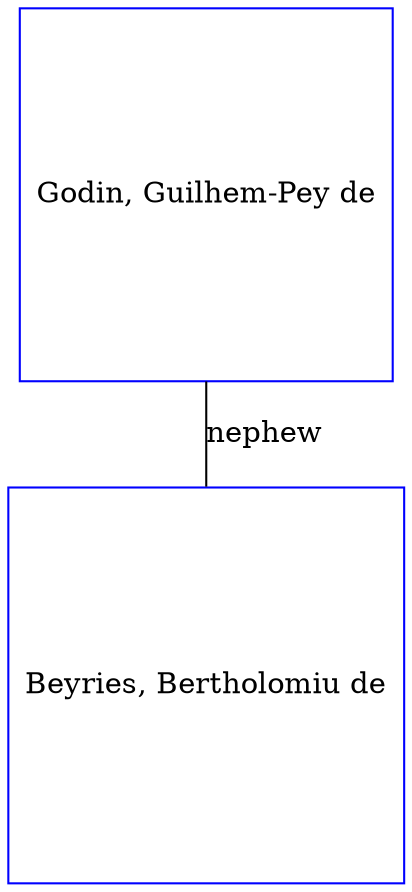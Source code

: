 digraph D {
    edge [dir=none];    node [shape=box];    "016260"   [label="Godin, Guilhem-Pey de", shape=box, regular=1, color="blue"] ;
"016263"   [label="Beyries, Bertholomiu de", shape=box, regular=1, color="blue"] ;
016260->016263 [label="nephew", arrowsize=0.0]; 
}